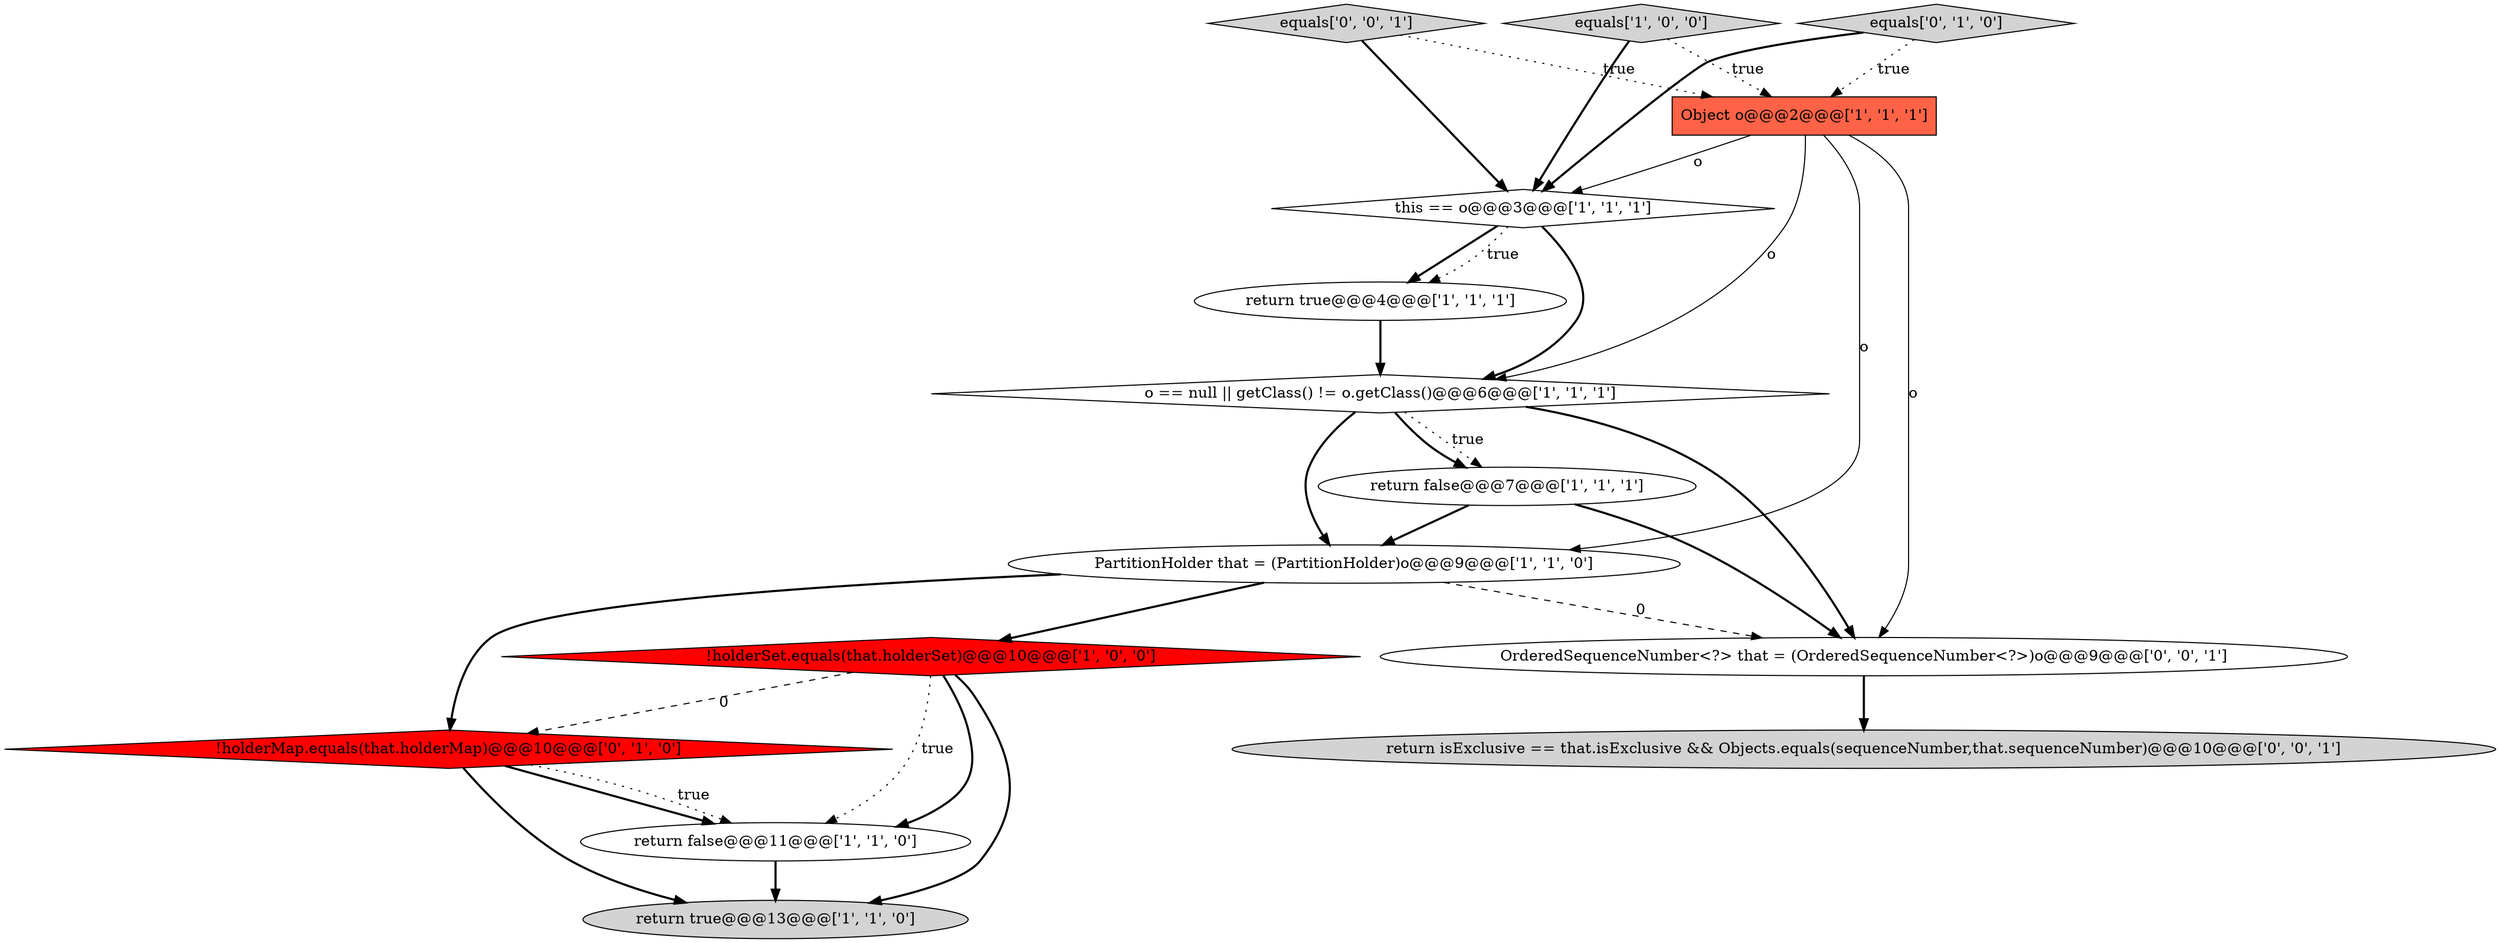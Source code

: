 digraph {
2 [style = filled, label = "Object o@@@2@@@['1', '1', '1']", fillcolor = tomato, shape = box image = "AAA0AAABBB1BBB"];
13 [style = filled, label = "OrderedSequenceNumber<?> that = (OrderedSequenceNumber<?>)o@@@9@@@['0', '0', '1']", fillcolor = white, shape = ellipse image = "AAA0AAABBB3BBB"];
14 [style = filled, label = "return isExclusive == that.isExclusive && Objects.equals(sequenceNumber,that.sequenceNumber)@@@10@@@['0', '0', '1']", fillcolor = lightgray, shape = ellipse image = "AAA0AAABBB3BBB"];
5 [style = filled, label = "return true@@@4@@@['1', '1', '1']", fillcolor = white, shape = ellipse image = "AAA0AAABBB1BBB"];
6 [style = filled, label = "PartitionHolder that = (PartitionHolder)o@@@9@@@['1', '1', '0']", fillcolor = white, shape = ellipse image = "AAA0AAABBB1BBB"];
7 [style = filled, label = "return false@@@11@@@['1', '1', '0']", fillcolor = white, shape = ellipse image = "AAA0AAABBB1BBB"];
1 [style = filled, label = "return true@@@13@@@['1', '1', '0']", fillcolor = lightgray, shape = ellipse image = "AAA0AAABBB1BBB"];
12 [style = filled, label = "equals['0', '0', '1']", fillcolor = lightgray, shape = diamond image = "AAA0AAABBB3BBB"];
8 [style = filled, label = "this == o@@@3@@@['1', '1', '1']", fillcolor = white, shape = diamond image = "AAA0AAABBB1BBB"];
10 [style = filled, label = "!holderMap.equals(that.holderMap)@@@10@@@['0', '1', '0']", fillcolor = red, shape = diamond image = "AAA1AAABBB2BBB"];
9 [style = filled, label = "equals['1', '0', '0']", fillcolor = lightgray, shape = diamond image = "AAA0AAABBB1BBB"];
0 [style = filled, label = "!holderSet.equals(that.holderSet)@@@10@@@['1', '0', '0']", fillcolor = red, shape = diamond image = "AAA1AAABBB1BBB"];
4 [style = filled, label = "return false@@@7@@@['1', '1', '1']", fillcolor = white, shape = ellipse image = "AAA0AAABBB1BBB"];
3 [style = filled, label = "o == null || getClass() != o.getClass()@@@6@@@['1', '1', '1']", fillcolor = white, shape = diamond image = "AAA0AAABBB1BBB"];
11 [style = filled, label = "equals['0', '1', '0']", fillcolor = lightgray, shape = diamond image = "AAA0AAABBB2BBB"];
5->3 [style = bold, label=""];
7->1 [style = bold, label=""];
2->8 [style = solid, label="o"];
4->6 [style = bold, label=""];
4->13 [style = bold, label=""];
8->3 [style = bold, label=""];
12->2 [style = dotted, label="true"];
3->4 [style = dotted, label="true"];
3->6 [style = bold, label=""];
6->0 [style = bold, label=""];
2->3 [style = solid, label="o"];
9->8 [style = bold, label=""];
3->4 [style = bold, label=""];
10->7 [style = bold, label=""];
0->10 [style = dashed, label="0"];
0->7 [style = bold, label=""];
11->2 [style = dotted, label="true"];
6->13 [style = dashed, label="0"];
8->5 [style = bold, label=""];
8->5 [style = dotted, label="true"];
12->8 [style = bold, label=""];
0->1 [style = bold, label=""];
9->2 [style = dotted, label="true"];
6->10 [style = bold, label=""];
3->13 [style = bold, label=""];
2->6 [style = solid, label="o"];
11->8 [style = bold, label=""];
10->1 [style = bold, label=""];
13->14 [style = bold, label=""];
10->7 [style = dotted, label="true"];
0->7 [style = dotted, label="true"];
2->13 [style = solid, label="o"];
}
